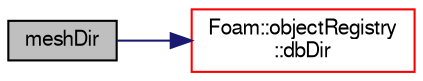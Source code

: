 digraph "meshDir"
{
  bgcolor="transparent";
  edge [fontname="FreeSans",fontsize="10",labelfontname="FreeSans",labelfontsize="10"];
  node [fontname="FreeSans",fontsize="10",shape=record];
  rankdir="LR";
  Node646 [label="meshDir",height=0.2,width=0.4,color="black", fillcolor="grey75", style="filled", fontcolor="black"];
  Node646 -> Node647 [color="midnightblue",fontsize="10",style="solid",fontname="FreeSans"];
  Node647 [label="Foam::objectRegistry\l::dbDir",height=0.2,width=0.4,color="red",URL="$a26326.html#a9ecd132f79c64a2676e2ec906c864653",tooltip="Local directory path of this objectRegistry relative to the time. "];
}
